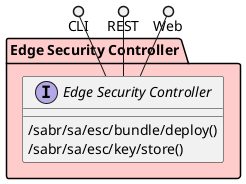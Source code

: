 @startuml



package "Edge Security Controller" #ffcccc {

    interface "Edge Security Controller" as i {
            /sabr/sa/esc/bundle/deploy()
            /sabr/sa/esc/key/store()
    
    }
}

CLI ()-- i
REST ()-- i
Web ()-- i

package "Edge Security Controller" #ffcccc {
    
}



@enduml
